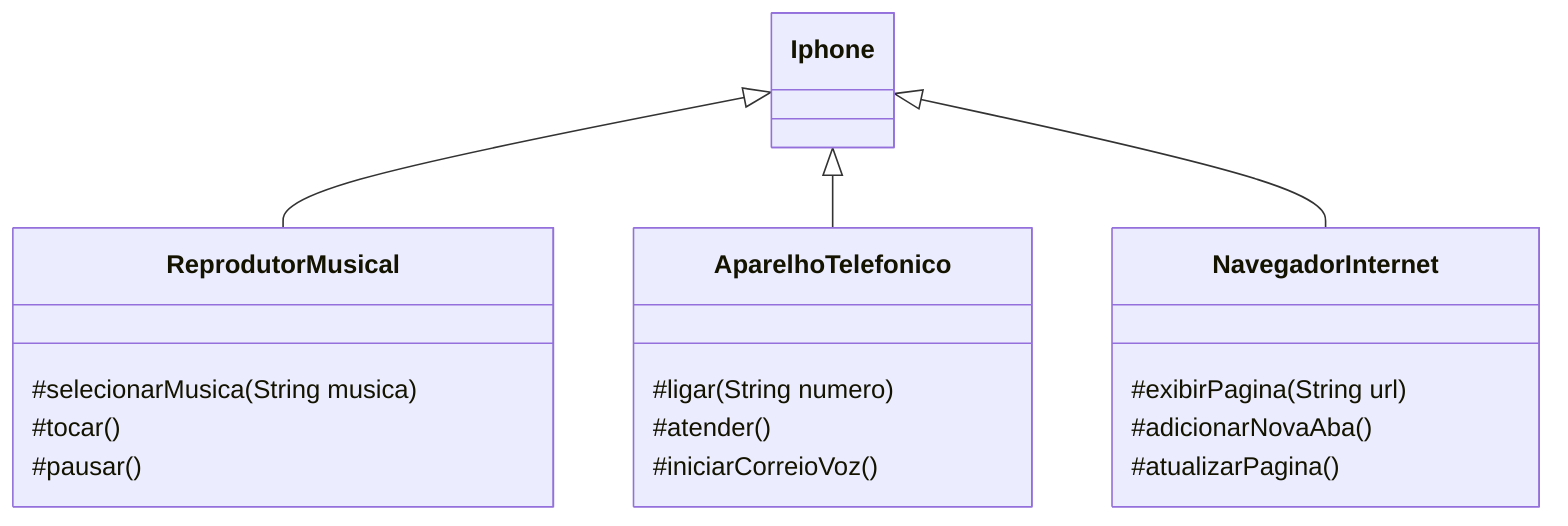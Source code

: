 classDiagram
    Iphone <|-- ReprodutorMusical
    Iphone <|-- AparelhoTelefonico
    Iphone <|-- NavegadorInternet

    class ReprodutorMusical{
      #selecionarMusica(String musica)
      #tocar()
      #pausar()
    }

    class AparelhoTelefonico{
      #ligar(String numero)
      #atender()
      #iniciarCorreioVoz()
    }

    class NavegadorInternet{
      #exibirPagina(String url)
      #adicionarNovaAba()
      #atualizarPagina()
    }
